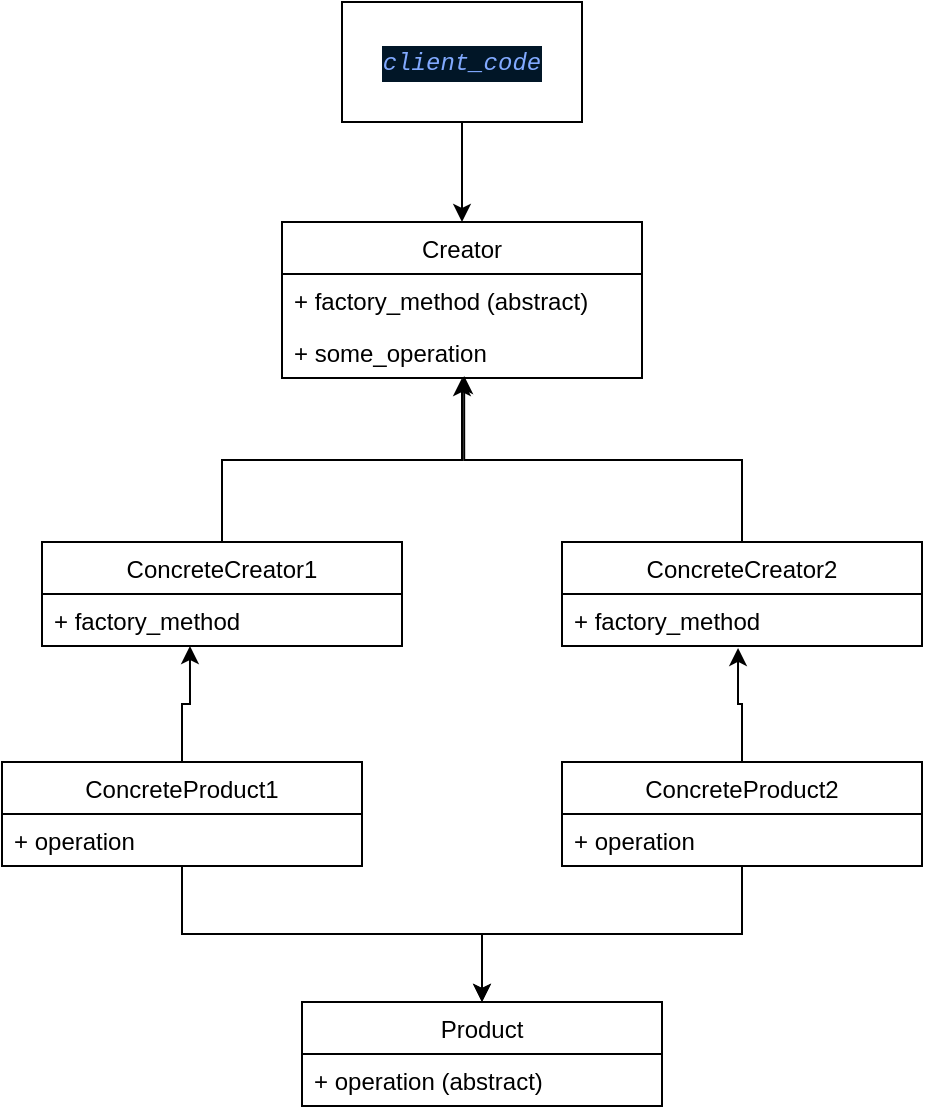 <mxfile version="16.5.1" type="device"><diagram id="fi0bripomzGz2B4WQQbB" name="Page-1"><mxGraphModel dx="1106" dy="822" grid="1" gridSize="10" guides="1" tooltips="1" connect="1" arrows="1" fold="1" page="1" pageScale="1" pageWidth="850" pageHeight="1100" math="0" shadow="0"><root><mxCell id="0"/><mxCell id="1" parent="0"/><mxCell id="xgBc6dHOFxr_kkYYO69E-2" value="Creator" style="swimlane;fontStyle=0;childLayout=stackLayout;horizontal=1;startSize=26;fillColor=none;horizontalStack=0;resizeParent=1;resizeParentMax=0;resizeLast=0;collapsible=1;marginBottom=0;" vertex="1" parent="1"><mxGeometry x="360" y="300" width="180" height="78" as="geometry"/></mxCell><mxCell id="xgBc6dHOFxr_kkYYO69E-3" value="+ factory_method (abstract)" style="text;strokeColor=none;fillColor=none;align=left;verticalAlign=top;spacingLeft=4;spacingRight=4;overflow=hidden;rotatable=0;points=[[0,0.5],[1,0.5]];portConstraint=eastwest;" vertex="1" parent="xgBc6dHOFxr_kkYYO69E-2"><mxGeometry y="26" width="180" height="26" as="geometry"/></mxCell><mxCell id="xgBc6dHOFxr_kkYYO69E-4" value="+ some_operation" style="text;strokeColor=none;fillColor=none;align=left;verticalAlign=top;spacingLeft=4;spacingRight=4;overflow=hidden;rotatable=0;points=[[0,0.5],[1,0.5]];portConstraint=eastwest;" vertex="1" parent="xgBc6dHOFxr_kkYYO69E-2"><mxGeometry y="52" width="180" height="26" as="geometry"/></mxCell><mxCell id="xgBc6dHOFxr_kkYYO69E-9" style="edgeStyle=orthogonalEdgeStyle;rounded=0;orthogonalLoop=1;jettySize=auto;html=1;entryX=0.5;entryY=1;entryDx=0;entryDy=0;entryPerimeter=0;" edge="1" parent="1" source="xgBc6dHOFxr_kkYYO69E-6" target="xgBc6dHOFxr_kkYYO69E-4"><mxGeometry relative="1" as="geometry"/></mxCell><mxCell id="xgBc6dHOFxr_kkYYO69E-6" value="ConcreteCreator1" style="swimlane;fontStyle=0;childLayout=stackLayout;horizontal=1;startSize=26;fillColor=none;horizontalStack=0;resizeParent=1;resizeParentMax=0;resizeLast=0;collapsible=1;marginBottom=0;" vertex="1" parent="1"><mxGeometry x="240" y="460" width="180" height="52" as="geometry"/></mxCell><mxCell id="xgBc6dHOFxr_kkYYO69E-7" value="+ factory_method " style="text;strokeColor=none;fillColor=none;align=left;verticalAlign=top;spacingLeft=4;spacingRight=4;overflow=hidden;rotatable=0;points=[[0,0.5],[1,0.5]];portConstraint=eastwest;" vertex="1" parent="xgBc6dHOFxr_kkYYO69E-6"><mxGeometry y="26" width="180" height="26" as="geometry"/></mxCell><mxCell id="xgBc6dHOFxr_kkYYO69E-12" style="edgeStyle=orthogonalEdgeStyle;rounded=0;orthogonalLoop=1;jettySize=auto;html=1;entryX=0.506;entryY=0.962;entryDx=0;entryDy=0;entryPerimeter=0;" edge="1" parent="1" source="xgBc6dHOFxr_kkYYO69E-10" target="xgBc6dHOFxr_kkYYO69E-4"><mxGeometry relative="1" as="geometry"/></mxCell><mxCell id="xgBc6dHOFxr_kkYYO69E-10" value="ConcreteCreator2" style="swimlane;fontStyle=0;childLayout=stackLayout;horizontal=1;startSize=26;fillColor=none;horizontalStack=0;resizeParent=1;resizeParentMax=0;resizeLast=0;collapsible=1;marginBottom=0;" vertex="1" parent="1"><mxGeometry x="500" y="460" width="180" height="52" as="geometry"/></mxCell><mxCell id="xgBc6dHOFxr_kkYYO69E-11" value="+ factory_method " style="text;strokeColor=none;fillColor=none;align=left;verticalAlign=top;spacingLeft=4;spacingRight=4;overflow=hidden;rotatable=0;points=[[0,0.5],[1,0.5]];portConstraint=eastwest;" vertex="1" parent="xgBc6dHOFxr_kkYYO69E-10"><mxGeometry y="26" width="180" height="26" as="geometry"/></mxCell><mxCell id="xgBc6dHOFxr_kkYYO69E-15" style="edgeStyle=orthogonalEdgeStyle;rounded=0;orthogonalLoop=1;jettySize=auto;html=1;entryX=0.411;entryY=1;entryDx=0;entryDy=0;entryPerimeter=0;" edge="1" parent="1" source="xgBc6dHOFxr_kkYYO69E-13" target="xgBc6dHOFxr_kkYYO69E-7"><mxGeometry relative="1" as="geometry"/></mxCell><mxCell id="xgBc6dHOFxr_kkYYO69E-21" style="edgeStyle=orthogonalEdgeStyle;rounded=0;orthogonalLoop=1;jettySize=auto;html=1;entryX=0.5;entryY=0;entryDx=0;entryDy=0;" edge="1" parent="1" source="xgBc6dHOFxr_kkYYO69E-13" target="xgBc6dHOFxr_kkYYO69E-18"><mxGeometry relative="1" as="geometry"/></mxCell><mxCell id="xgBc6dHOFxr_kkYYO69E-13" value="ConcreteProduct1" style="swimlane;fontStyle=0;childLayout=stackLayout;horizontal=1;startSize=26;fillColor=none;horizontalStack=0;resizeParent=1;resizeParentMax=0;resizeLast=0;collapsible=1;marginBottom=0;" vertex="1" parent="1"><mxGeometry x="220" y="570" width="180" height="52" as="geometry"/></mxCell><mxCell id="xgBc6dHOFxr_kkYYO69E-14" value="+ operation " style="text;strokeColor=none;fillColor=none;align=left;verticalAlign=top;spacingLeft=4;spacingRight=4;overflow=hidden;rotatable=0;points=[[0,0.5],[1,0.5]];portConstraint=eastwest;" vertex="1" parent="xgBc6dHOFxr_kkYYO69E-13"><mxGeometry y="26" width="180" height="26" as="geometry"/></mxCell><mxCell id="xgBc6dHOFxr_kkYYO69E-20" style="edgeStyle=orthogonalEdgeStyle;rounded=0;orthogonalLoop=1;jettySize=auto;html=1;entryX=0.489;entryY=1.038;entryDx=0;entryDy=0;entryPerimeter=0;" edge="1" parent="1" source="xgBc6dHOFxr_kkYYO69E-16" target="xgBc6dHOFxr_kkYYO69E-11"><mxGeometry relative="1" as="geometry"/></mxCell><mxCell id="xgBc6dHOFxr_kkYYO69E-22" style="edgeStyle=orthogonalEdgeStyle;rounded=0;orthogonalLoop=1;jettySize=auto;html=1;entryX=0.5;entryY=0;entryDx=0;entryDy=0;" edge="1" parent="1" source="xgBc6dHOFxr_kkYYO69E-16" target="xgBc6dHOFxr_kkYYO69E-18"><mxGeometry relative="1" as="geometry"/></mxCell><mxCell id="xgBc6dHOFxr_kkYYO69E-16" value="ConcreteProduct2" style="swimlane;fontStyle=0;childLayout=stackLayout;horizontal=1;startSize=26;fillColor=none;horizontalStack=0;resizeParent=1;resizeParentMax=0;resizeLast=0;collapsible=1;marginBottom=0;" vertex="1" parent="1"><mxGeometry x="500" y="570" width="180" height="52" as="geometry"/></mxCell><mxCell id="xgBc6dHOFxr_kkYYO69E-17" value="+ operation " style="text;strokeColor=none;fillColor=none;align=left;verticalAlign=top;spacingLeft=4;spacingRight=4;overflow=hidden;rotatable=0;points=[[0,0.5],[1,0.5]];portConstraint=eastwest;" vertex="1" parent="xgBc6dHOFxr_kkYYO69E-16"><mxGeometry y="26" width="180" height="26" as="geometry"/></mxCell><mxCell id="xgBc6dHOFxr_kkYYO69E-18" value="Product" style="swimlane;fontStyle=0;childLayout=stackLayout;horizontal=1;startSize=26;fillColor=none;horizontalStack=0;resizeParent=1;resizeParentMax=0;resizeLast=0;collapsible=1;marginBottom=0;" vertex="1" parent="1"><mxGeometry x="370" y="690" width="180" height="52" as="geometry"/></mxCell><mxCell id="xgBc6dHOFxr_kkYYO69E-19" value="+ operation (abstract) " style="text;strokeColor=none;fillColor=none;align=left;verticalAlign=top;spacingLeft=4;spacingRight=4;overflow=hidden;rotatable=0;points=[[0,0.5],[1,0.5]];portConstraint=eastwest;" vertex="1" parent="xgBc6dHOFxr_kkYYO69E-18"><mxGeometry y="26" width="180" height="26" as="geometry"/></mxCell><mxCell id="xgBc6dHOFxr_kkYYO69E-24" style="edgeStyle=orthogonalEdgeStyle;rounded=0;orthogonalLoop=1;jettySize=auto;html=1;" edge="1" parent="1" source="xgBc6dHOFxr_kkYYO69E-23" target="xgBc6dHOFxr_kkYYO69E-2"><mxGeometry relative="1" as="geometry"/></mxCell><mxCell id="xgBc6dHOFxr_kkYYO69E-23" value="&lt;div style=&quot;color: rgb(214 , 222 , 235) ; background-color: rgb(1 , 22 , 39) ; font-family: &amp;#34;menlo&amp;#34; , &amp;#34;monaco&amp;#34; , &amp;#34;courier new&amp;#34; , monospace ; line-height: 18px&quot;&gt;&lt;span style=&quot;color: #82aaff ; font-style: italic&quot;&gt;client_code&lt;/span&gt;&lt;/div&gt;" style="rounded=0;whiteSpace=wrap;html=1;" vertex="1" parent="1"><mxGeometry x="390" y="190" width="120" height="60" as="geometry"/></mxCell></root></mxGraphModel></diagram></mxfile>